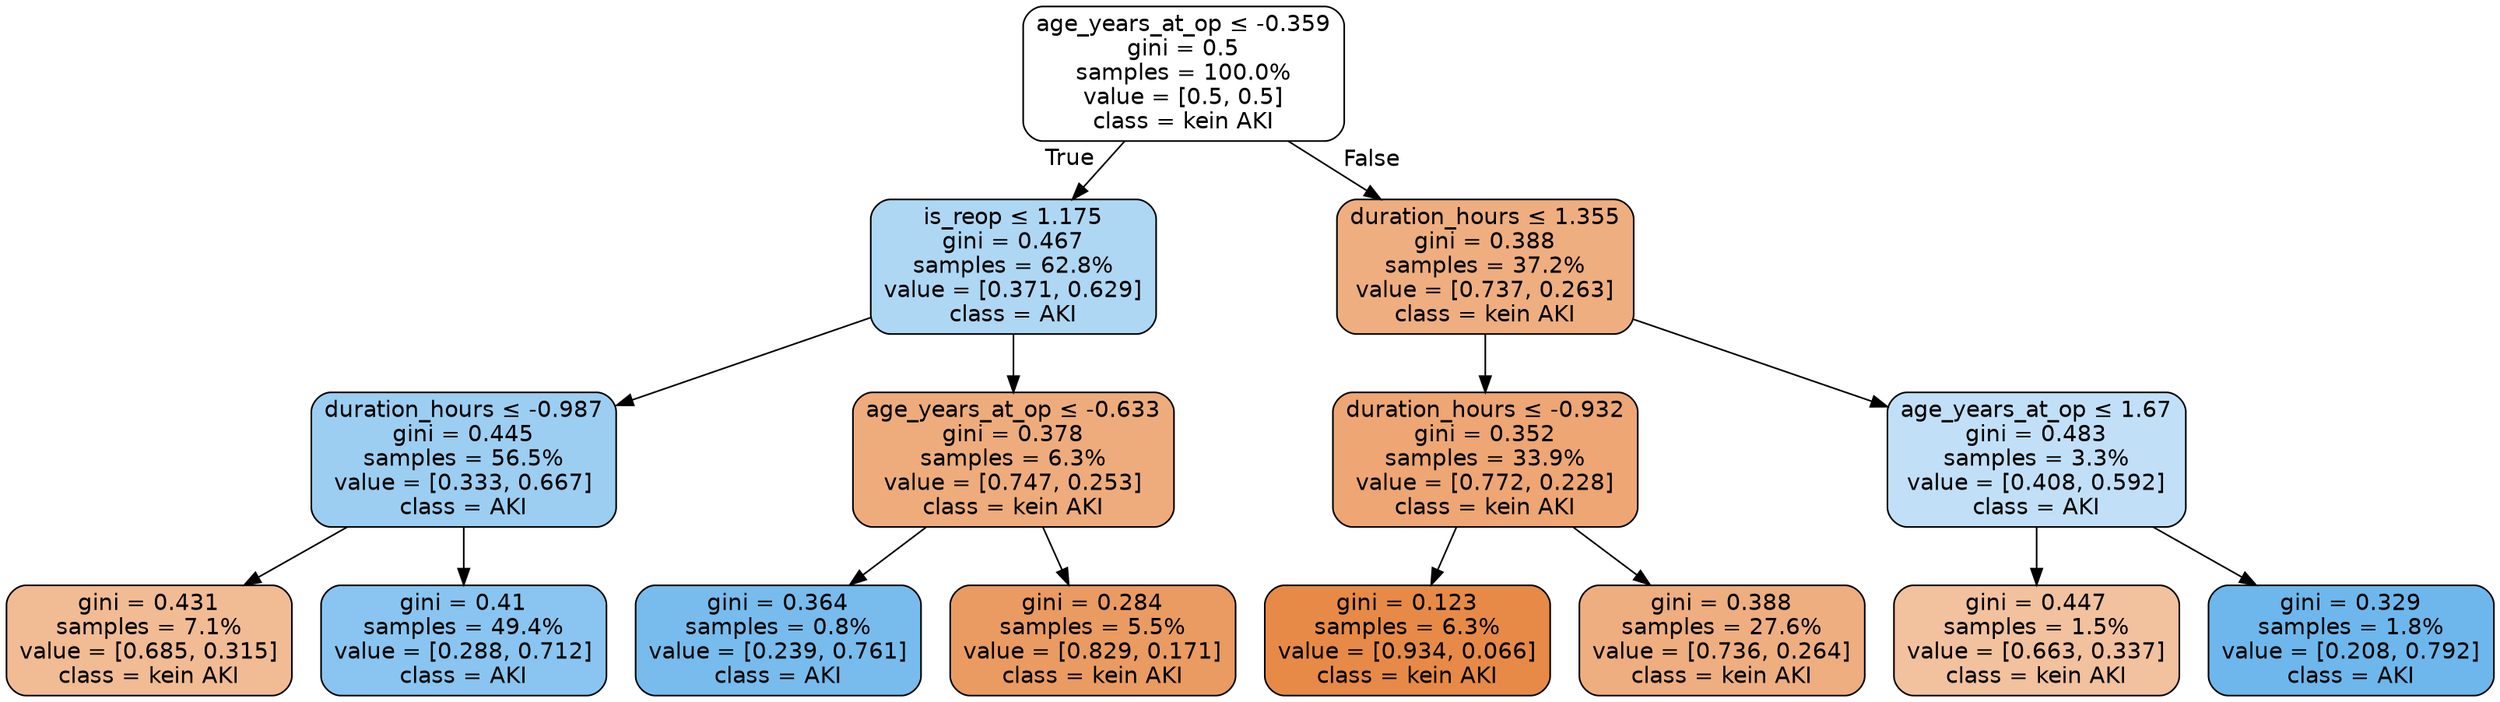 digraph Tree {
node [shape=box, style="filled, rounded", color="black", fontname="helvetica"] ;
edge [fontname="helvetica"] ;
0 [label=<age_years_at_op &le; -0.359<br/>gini = 0.5<br/>samples = 100.0%<br/>value = [0.5, 0.5]<br/>class = kein AKI>, fillcolor="#ffffff"] ;
1 [label=<is_reop &le; 1.175<br/>gini = 0.467<br/>samples = 62.8%<br/>value = [0.371, 0.629]<br/>class = AKI>, fillcolor="#aed7f4"] ;
0 -> 1 [labeldistance=2.5, labelangle=45, headlabel="True"] ;
2 [label=<duration_hours &le; -0.987<br/>gini = 0.445<br/>samples = 56.5%<br/>value = [0.333, 0.667]<br/>class = AKI>, fillcolor="#9ccef2"] ;
1 -> 2 ;
3 [label=<gini = 0.431<br/>samples = 7.1%<br/>value = [0.685, 0.315]<br/>class = kein AKI>, fillcolor="#f1bb94"] ;
2 -> 3 ;
4 [label=<gini = 0.41<br/>samples = 49.4%<br/>value = [0.288, 0.712]<br/>class = AKI>, fillcolor="#89c5f0"] ;
2 -> 4 ;
5 [label=<age_years_at_op &le; -0.633<br/>gini = 0.378<br/>samples = 6.3%<br/>value = [0.747, 0.253]<br/>class = kein AKI>, fillcolor="#eeac7c"] ;
1 -> 5 ;
6 [label=<gini = 0.364<br/>samples = 0.8%<br/>value = [0.239, 0.761]<br/>class = AKI>, fillcolor="#77bced"] ;
5 -> 6 ;
7 [label=<gini = 0.284<br/>samples = 5.5%<br/>value = [0.829, 0.171]<br/>class = kein AKI>, fillcolor="#ea9b62"] ;
5 -> 7 ;
8 [label=<duration_hours &le; 1.355<br/>gini = 0.388<br/>samples = 37.2%<br/>value = [0.737, 0.263]<br/>class = kein AKI>, fillcolor="#eeae80"] ;
0 -> 8 [labeldistance=2.5, labelangle=-45, headlabel="False"] ;
9 [label=<duration_hours &le; -0.932<br/>gini = 0.352<br/>samples = 33.9%<br/>value = [0.772, 0.228]<br/>class = kein AKI>, fillcolor="#eda674"] ;
8 -> 9 ;
10 [label=<gini = 0.123<br/>samples = 6.3%<br/>value = [0.934, 0.066]<br/>class = kein AKI>, fillcolor="#e78a47"] ;
9 -> 10 ;
11 [label=<gini = 0.388<br/>samples = 27.6%<br/>value = [0.736, 0.264]<br/>class = kein AKI>, fillcolor="#eeae80"] ;
9 -> 11 ;
12 [label=<age_years_at_op &le; 1.67<br/>gini = 0.483<br/>samples = 3.3%<br/>value = [0.408, 0.592]<br/>class = AKI>, fillcolor="#c1e0f7"] ;
8 -> 12 ;
13 [label=<gini = 0.447<br/>samples = 1.5%<br/>value = [0.663, 0.337]<br/>class = kein AKI>, fillcolor="#f2c19e"] ;
12 -> 13 ;
14 [label=<gini = 0.329<br/>samples = 1.8%<br/>value = [0.208, 0.792]<br/>class = AKI>, fillcolor="#6db7ec"] ;
12 -> 14 ;
}